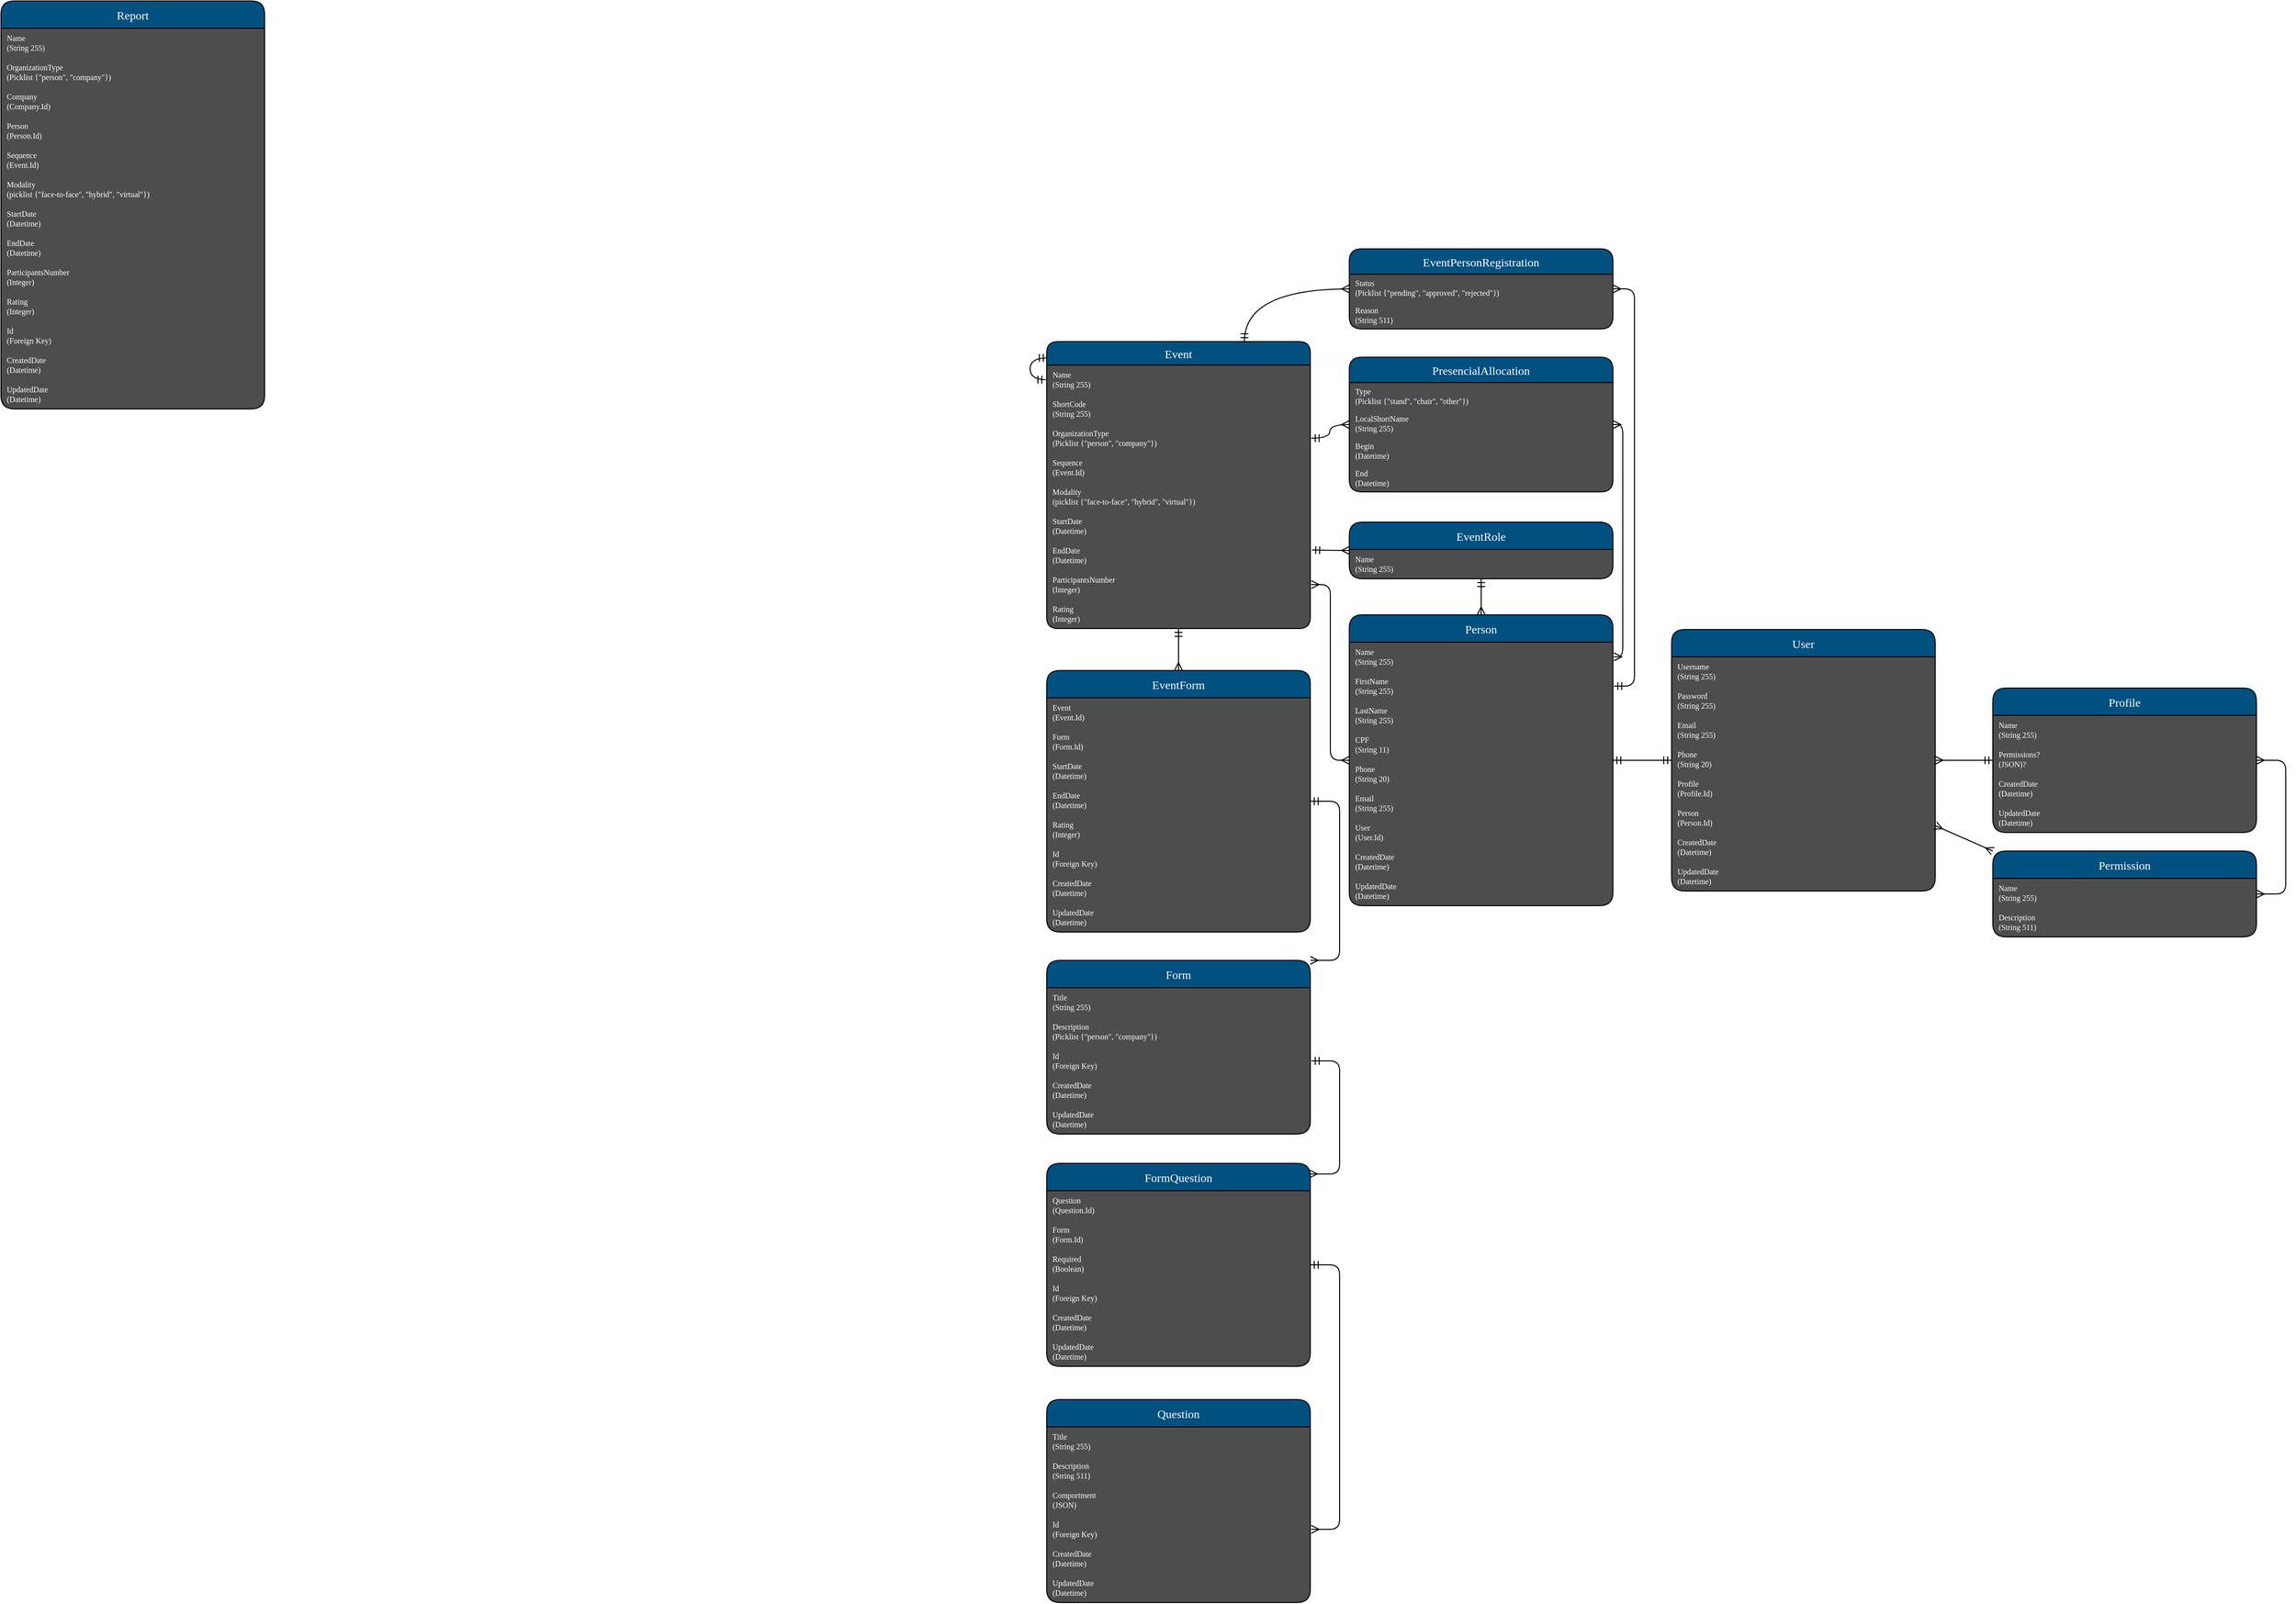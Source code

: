 <mxfile version="15.4.0" type="device"><diagram id="2RxAkkyaNp8jyeh-AXy4" name="Page-1"><mxGraphModel dx="5103" dy="2877" grid="0" gridSize="10" guides="1" tooltips="1" connect="1" arrows="1" fold="1" page="1" pageScale="1" pageWidth="520" pageHeight="500" math="0" shadow="0"><root><mxCell id="0"/><mxCell id="1" parent="0"/><mxCell id="4" value="Event" style="swimlane;fontStyle=0;childLayout=stackLayout;horizontal=1;startSize=24;horizontalStack=0;resizeParent=1;resizeParentMax=0;resizeLast=0;collapsible=1;marginBottom=0;autosize=1;fixDash=0;snapToPoint=1;overflow=visible;glass=0;shadow=0;rounded=1;sketch=0;swimlaneLine=1;align=center;textDirection=ltr;labelBackgroundColor=none;arcSize=16;backgroundOutline=0;treeFolding=0;treeMoving=0;comic=0;fontFamily=Lucida Console;spacingTop=0;labelPadding=0;swimlaneFillColor=#4D4D4D;fillColor=#005080;fontColor=#FFFFFF;" parent="1" vertex="1"><mxGeometry x="156" y="-110" width="270" height="294" as="geometry"><mxRectangle x="-383" y="201" width="63" height="24" as="alternateBounds"/></mxGeometry></mxCell><mxCell id="5" value="Name&#10;(String 255)" style="text;strokeColor=none;fillColor=none;align=left;verticalAlign=middle;spacingLeft=4;spacingRight=4;overflow=hidden;points=[[0,0.5],[1,0.5]];portConstraint=eastwest;rotatable=0;whiteSpace=wrap;resizeHeight=0;autosize=1;imageAspect=0;fontFamily=Lucida Console;rounded=0;glass=0;shadow=0;sketch=0;perimeterSpacing=1;spacingTop=2;spacingBottom=2;labelBorderColor=none;labelBackgroundColor=none;fontSize=8;metaEdit=0;backgroundOutline=0;fontColor=#FFFFFF;" parent="4" vertex="1"><mxGeometry y="24" width="270" height="30" as="geometry"/></mxCell><mxCell id="76" value="ShortCode&#10;(String 255)" style="text;strokeColor=none;fillColor=none;align=left;verticalAlign=middle;spacingLeft=4;spacingRight=4;overflow=hidden;points=[[0,0.5],[1,0.5]];portConstraint=eastwest;rotatable=0;whiteSpace=wrap;resizeHeight=0;autosize=1;imageAspect=0;fontFamily=Lucida Console;rounded=0;glass=0;shadow=0;sketch=0;perimeterSpacing=1;spacingTop=2;spacingBottom=2;labelBorderColor=none;labelBackgroundColor=none;fontSize=8;metaEdit=0;backgroundOutline=0;fontColor=#FFFFFF;" parent="4" vertex="1"><mxGeometry y="54" width="270" height="30" as="geometry"/></mxCell><mxCell id="6" value="OrganizationType&#10;(Picklist {&quot;person&quot;, &quot;company&quot;})" style="text;strokeColor=none;fillColor=none;align=left;verticalAlign=middle;spacingLeft=4;spacingRight=4;overflow=hidden;points=[[0,0.5],[1,0.5]];portConstraint=eastwest;rotatable=0;whiteSpace=wrap;resizeHeight=0;autosize=1;imageAspect=0;fontFamily=Lucida Console;rounded=0;glass=0;shadow=0;sketch=0;perimeterSpacing=1;spacingTop=2;spacingBottom=2;labelBorderColor=none;labelBackgroundColor=none;fontSize=8;metaEdit=0;backgroundOutline=0;fontColor=#FFFFFF;" parent="4" vertex="1"><mxGeometry y="84" width="270" height="30" as="geometry"/></mxCell><mxCell id="7" value="Sequence&#10;(Event.Id)" style="text;strokeColor=none;fillColor=none;align=left;verticalAlign=middle;spacingLeft=4;spacingRight=4;overflow=hidden;points=[[0,0.5],[1,0.5]];portConstraint=eastwest;rotatable=0;whiteSpace=wrap;resizeHeight=0;autosize=1;imageAspect=0;fontFamily=Lucida Console;rounded=0;glass=0;shadow=0;sketch=0;perimeterSpacing=1;spacingTop=2;spacingBottom=2;labelBorderColor=none;labelBackgroundColor=none;fontSize=8;metaEdit=0;backgroundOutline=0;fontColor=#FFFFFF;" parent="4" vertex="1"><mxGeometry y="114" width="270" height="30" as="geometry"/></mxCell><mxCell id="10" value="Modality&#10;(picklist {&quot;face-to-face&quot;, &quot;hybrid&quot;, &quot;virtual&quot;})" style="text;strokeColor=none;fillColor=none;align=left;verticalAlign=middle;spacingLeft=4;spacingRight=4;overflow=hidden;points=[[0,0.5],[1,0.5]];portConstraint=eastwest;rotatable=0;whiteSpace=wrap;expand=1;resizeHeight=0;autosize=1;imageAspect=0;fontFamily=Lucida Console;rounded=0;glass=0;shadow=0;sketch=0;perimeterSpacing=1;spacingTop=2;spacingBottom=2;labelBorderColor=none;labelBackgroundColor=none;fontSize=8;metaEdit=0;backgroundOutline=0;fontColor=#FFFFFF;" parent="4" vertex="1"><mxGeometry y="144" width="270" height="30" as="geometry"/></mxCell><mxCell id="11" value="StartDate&#10;(Datetime)" style="text;strokeColor=none;fillColor=none;align=left;verticalAlign=middle;spacingLeft=4;spacingRight=4;overflow=hidden;points=[[0,0.5],[1,0.5]];portConstraint=eastwest;rotatable=0;whiteSpace=wrap;resizeHeight=0;autosize=1;imageAspect=0;fontFamily=Lucida Console;rounded=0;glass=0;shadow=0;sketch=0;perimeterSpacing=1;spacingTop=2;spacingBottom=2;labelBorderColor=none;labelBackgroundColor=none;fontSize=8;metaEdit=0;backgroundOutline=0;fontColor=#FFFFFF;" parent="4" vertex="1"><mxGeometry y="174" width="270" height="30" as="geometry"/></mxCell><mxCell id="12" value="EndDate&#10;(Datetime)" style="text;strokeColor=none;fillColor=none;align=left;verticalAlign=middle;spacingLeft=4;spacingRight=4;overflow=hidden;points=[[0,0.5],[1,0.5]];portConstraint=eastwest;rotatable=0;whiteSpace=wrap;resizeHeight=0;autosize=1;imageAspect=0;fontFamily=Lucida Console;rounded=0;glass=0;shadow=0;sketch=0;perimeterSpacing=1;spacingTop=2;spacingBottom=2;labelBorderColor=none;labelBackgroundColor=none;fontSize=8;metaEdit=0;backgroundOutline=0;fontColor=#FFFFFF;" parent="4" vertex="1"><mxGeometry y="204" width="270" height="30" as="geometry"/></mxCell><mxCell id="16" value="ParticipantsNumber&#10;(Integer)" style="text;strokeColor=none;fillColor=none;align=left;verticalAlign=middle;spacingLeft=4;spacingRight=4;overflow=hidden;points=[[0,0.5],[1,0.5]];portConstraint=eastwest;rotatable=0;whiteSpace=wrap;resizeHeight=0;autosize=1;imageAspect=0;fontFamily=Lucida Console;rounded=0;glass=0;shadow=0;sketch=0;perimeterSpacing=1;spacingTop=2;spacingBottom=2;labelBorderColor=none;labelBackgroundColor=none;fontSize=8;metaEdit=0;backgroundOutline=0;fontColor=#FFFFFF;" parent="4" vertex="1"><mxGeometry y="234" width="270" height="30" as="geometry"/></mxCell><mxCell id="17" value="Rating&#10;(Integer)" style="text;strokeColor=none;fillColor=none;align=left;verticalAlign=middle;spacingLeft=4;spacingRight=4;overflow=hidden;points=[[0,0.5],[1,0.5]];portConstraint=eastwest;rotatable=0;whiteSpace=wrap;resizeHeight=0;autosize=1;imageAspect=0;fontFamily=Lucida Console;rounded=0;glass=0;shadow=0;sketch=0;perimeterSpacing=1;spacingTop=2;spacingBottom=2;labelBorderColor=none;labelBackgroundColor=none;fontSize=8;metaEdit=0;backgroundOutline=0;fontColor=#FFFFFF;" parent="4" vertex="1"><mxGeometry y="264" width="270" height="30" as="geometry"/></mxCell><mxCell id="238" style="edgeStyle=orthogonalEdgeStyle;html=1;startArrow=ERmandOne;startFill=0;endArrow=ERmandOne;endFill=0;entryX=0.002;entryY=0.057;entryDx=0;entryDy=0;entryPerimeter=0;exitX=0;exitY=0.5;exitDx=0;exitDy=0;curved=1;fontColor=#FFFFFF;" parent="4" source="5" target="4" edge="1"><mxGeometry relative="1" as="geometry"><Array as="points"><mxPoint x="-17" y="39"/><mxPoint x="-17" y="17"/></Array></mxGeometry></mxCell><mxCell id="20" value="Person" style="swimlane;fontStyle=0;childLayout=stackLayout;horizontal=1;startSize=28;horizontalStack=0;resizeParent=1;resizeParentMax=0;resizeLast=0;collapsible=1;marginBottom=0;autosize=1;fixDash=0;snapToPoint=1;overflow=visible;glass=0;shadow=0;rounded=1;sketch=0;swimlaneLine=1;align=center;textDirection=ltr;labelBackgroundColor=none;arcSize=16;backgroundOutline=0;treeFolding=0;treeMoving=0;comic=0;fontFamily=Lucida Console;spacingTop=0;labelPadding=0;swimlaneFillColor=#4D4D4D;fillColor=#005080;fontColor=#FFFFFF;" parent="1" vertex="1"><mxGeometry x="465.91" y="170" width="270" height="298" as="geometry"/></mxCell><mxCell id="21" value="Name&#10;(String 255)" style="text;strokeColor=none;fillColor=none;align=left;verticalAlign=middle;spacingLeft=4;spacingRight=4;overflow=hidden;points=[[0,0.5],[1,0.5]];portConstraint=eastwest;rotatable=0;whiteSpace=wrap;resizeHeight=0;autosize=1;imageAspect=0;fontFamily=Lucida Console;rounded=0;glass=0;shadow=0;sketch=0;perimeterSpacing=1;spacingTop=2;spacingBottom=2;labelBorderColor=none;labelBackgroundColor=none;fontSize=8;metaEdit=0;backgroundOutline=0;fontColor=#FFFFFF;" parent="20" vertex="1"><mxGeometry y="28" width="270" height="30" as="geometry"/></mxCell><mxCell id="22" value="FirstName&#10;(String 255)" style="text;strokeColor=none;fillColor=none;align=left;verticalAlign=middle;spacingLeft=4;spacingRight=4;overflow=hidden;points=[[0,0.5],[1,0.5]];portConstraint=eastwest;rotatable=0;whiteSpace=wrap;resizeHeight=0;autosize=1;imageAspect=0;fontFamily=Lucida Console;rounded=0;glass=0;shadow=0;sketch=0;perimeterSpacing=1;spacingTop=2;spacingBottom=2;labelBorderColor=none;labelBackgroundColor=none;fontSize=8;metaEdit=0;backgroundOutline=0;fontColor=#FFFFFF;" parent="20" vertex="1"><mxGeometry y="58" width="270" height="30" as="geometry"/></mxCell><mxCell id="23" value="LastName&#10;(String 255)" style="text;strokeColor=none;fillColor=none;align=left;verticalAlign=middle;spacingLeft=4;spacingRight=4;overflow=hidden;points=[[0,0.5],[1,0.5]];portConstraint=eastwest;rotatable=0;whiteSpace=wrap;resizeHeight=0;autosize=1;imageAspect=0;fontFamily=Lucida Console;rounded=0;glass=0;shadow=0;sketch=0;perimeterSpacing=1;spacingTop=2;spacingBottom=2;labelBorderColor=none;labelBackgroundColor=none;fontSize=8;metaEdit=0;backgroundOutline=0;fontColor=#FFFFFF;" parent="20" vertex="1"><mxGeometry y="88" width="270" height="30" as="geometry"/></mxCell><mxCell id="24" value="CPF&#10;(String 11)" style="text;strokeColor=none;fillColor=none;align=left;verticalAlign=middle;spacingLeft=4;spacingRight=4;overflow=hidden;points=[[0,0.5],[1,0.5]];portConstraint=eastwest;rotatable=0;whiteSpace=wrap;resizeHeight=0;autosize=1;imageAspect=0;fontFamily=Lucida Console;rounded=0;glass=0;shadow=0;sketch=0;perimeterSpacing=1;spacingTop=2;spacingBottom=2;labelBorderColor=none;labelBackgroundColor=none;fontSize=8;metaEdit=0;backgroundOutline=0;fontColor=#FFFFFF;" parent="20" vertex="1"><mxGeometry y="118" width="270" height="30" as="geometry"/></mxCell><mxCell id="25" value="Phone&#10;(String 20)" style="text;strokeColor=none;fillColor=none;align=left;verticalAlign=middle;spacingLeft=4;spacingRight=4;overflow=hidden;points=[[0,0.5],[1,0.5]];portConstraint=eastwest;rotatable=0;whiteSpace=wrap;resizeHeight=0;autosize=1;imageAspect=0;fontFamily=Lucida Console;rounded=0;glass=0;shadow=0;sketch=0;perimeterSpacing=1;spacingTop=2;spacingBottom=2;labelBorderColor=none;labelBackgroundColor=none;fontSize=8;metaEdit=0;backgroundOutline=0;fontColor=#FFFFFF;" parent="20" vertex="1"><mxGeometry y="148" width="270" height="30" as="geometry"/></mxCell><mxCell id="26" value="Email&#10;(String 255)" style="text;strokeColor=none;fillColor=none;align=left;verticalAlign=middle;spacingLeft=4;spacingRight=4;overflow=hidden;points=[[0,0.5],[1,0.5]];portConstraint=eastwest;rotatable=0;whiteSpace=wrap;expand=1;resizeHeight=0;autosize=1;imageAspect=0;fontFamily=Lucida Console;rounded=0;glass=0;shadow=0;sketch=0;perimeterSpacing=1;spacingTop=2;spacingBottom=2;labelBorderColor=none;labelBackgroundColor=none;fontSize=8;metaEdit=0;backgroundOutline=0;fontColor=#FFFFFF;" parent="20" vertex="1"><mxGeometry y="178" width="270" height="30" as="geometry"/></mxCell><mxCell id="165" value="User&#10;(User.Id)" style="text;strokeColor=none;fillColor=none;align=left;verticalAlign=middle;spacingLeft=4;spacingRight=4;overflow=hidden;points=[[0,0.5],[1,0.5]];portConstraint=eastwest;rotatable=0;whiteSpace=wrap;expand=1;resizeHeight=0;autosize=1;imageAspect=0;fontFamily=Lucida Console;rounded=0;glass=0;shadow=0;sketch=0;perimeterSpacing=1;spacingTop=2;spacingBottom=2;labelBorderColor=none;labelBackgroundColor=none;fontSize=8;metaEdit=0;backgroundOutline=0;fontColor=#FFFFFF;" parent="20" vertex="1"><mxGeometry y="208" width="270" height="30" as="geometry"/></mxCell><mxCell id="32" value="CreatedDate&#10;(Datetime)" style="text;strokeColor=none;fillColor=none;align=left;verticalAlign=middle;spacingLeft=4;spacingRight=4;overflow=hidden;points=[[0,0.5],[1,0.5]];portConstraint=eastwest;rotatable=0;whiteSpace=wrap;resizeHeight=0;autosize=1;imageAspect=0;fontFamily=Lucida Console;rounded=0;glass=0;shadow=0;sketch=0;perimeterSpacing=1;spacingTop=2;spacingBottom=2;labelBorderColor=none;labelBackgroundColor=none;fontSize=8;metaEdit=0;backgroundOutline=0;fontColor=#FFFFFF;" parent="20" vertex="1"><mxGeometry y="238" width="270" height="30" as="geometry"/></mxCell><mxCell id="33" value="UpdatedDate&#10;(Datetime)" style="text;strokeColor=none;fillColor=none;align=left;verticalAlign=middle;spacingLeft=4;spacingRight=4;overflow=hidden;points=[[0,0.5],[1,0.5]];portConstraint=eastwest;rotatable=0;whiteSpace=wrap;resizeHeight=0;autosize=1;imageAspect=0;fontFamily=Lucida Console;rounded=0;glass=0;shadow=0;sketch=0;perimeterSpacing=1;spacingTop=2;spacingBottom=2;labelBorderColor=none;labelBackgroundColor=none;fontSize=8;metaEdit=0;backgroundOutline=0;fontColor=#FFFFFF;" parent="20" vertex="1"><mxGeometry y="268" width="270" height="30" as="geometry"/></mxCell><mxCell id="34" value="User" style="swimlane;fontStyle=0;childLayout=stackLayout;horizontal=1;startSize=28;horizontalStack=0;resizeParent=1;resizeParentMax=0;resizeLast=0;collapsible=1;marginBottom=0;autosize=1;fixDash=0;snapToPoint=1;overflow=visible;glass=0;shadow=0;rounded=1;sketch=0;swimlaneLine=1;align=center;textDirection=ltr;labelBackgroundColor=none;arcSize=16;backgroundOutline=0;treeFolding=0;treeMoving=0;comic=0;fontFamily=Lucida Console;spacingTop=0;labelPadding=0;swimlaneFillColor=#4D4D4D;fillColor=#005080;fontColor=#FFFFFF;" parent="1" vertex="1"><mxGeometry x="796" y="185" width="270" height="268" as="geometry"/></mxCell><mxCell id="35" value="Username&#10;(String 255)" style="text;strokeColor=none;fillColor=none;align=left;verticalAlign=middle;spacingLeft=4;spacingRight=4;overflow=hidden;points=[[0,0.5],[1,0.5]];portConstraint=eastwest;rotatable=0;whiteSpace=wrap;resizeHeight=0;autosize=1;imageAspect=0;fontFamily=Lucida Console;rounded=0;glass=0;shadow=0;sketch=0;perimeterSpacing=1;spacingTop=2;spacingBottom=2;labelBorderColor=none;labelBackgroundColor=none;fontSize=8;metaEdit=0;backgroundOutline=0;fontColor=#FFFFFF;" parent="34" vertex="1"><mxGeometry y="28" width="270" height="30" as="geometry"/></mxCell><mxCell id="36" value="Password&#10;(String 255)" style="text;strokeColor=none;fillColor=none;align=left;verticalAlign=middle;spacingLeft=4;spacingRight=4;overflow=hidden;points=[[0,0.5],[1,0.5]];portConstraint=eastwest;rotatable=0;whiteSpace=wrap;resizeHeight=0;autosize=1;imageAspect=0;fontFamily=Lucida Console;rounded=0;glass=0;shadow=0;sketch=0;perimeterSpacing=1;spacingTop=2;spacingBottom=2;labelBorderColor=none;labelBackgroundColor=none;fontSize=8;metaEdit=0;backgroundOutline=0;fontColor=#FFFFFF;" parent="34" vertex="1"><mxGeometry y="58" width="270" height="30" as="geometry"/></mxCell><mxCell id="37" value="Email&#10;(String 255)" style="text;strokeColor=none;fillColor=none;align=left;verticalAlign=middle;spacingLeft=4;spacingRight=4;overflow=hidden;points=[[0,0.5],[1,0.5]];portConstraint=eastwest;rotatable=0;whiteSpace=wrap;resizeHeight=0;autosize=1;imageAspect=0;fontFamily=Lucida Console;rounded=0;glass=0;shadow=0;sketch=0;perimeterSpacing=1;spacingTop=2;spacingBottom=2;labelBorderColor=none;labelBackgroundColor=none;fontSize=8;metaEdit=0;backgroundOutline=0;fontColor=#FFFFFF;" parent="34" vertex="1"><mxGeometry y="88" width="270" height="30" as="geometry"/></mxCell><mxCell id="39" value="Phone&#10;(String 20)" style="text;strokeColor=none;fillColor=none;align=left;verticalAlign=middle;spacingLeft=4;spacingRight=4;overflow=hidden;points=[[0,0.5],[1,0.5]];portConstraint=eastwest;rotatable=0;whiteSpace=wrap;resizeHeight=0;autosize=1;imageAspect=0;fontFamily=Lucida Console;rounded=0;glass=0;shadow=0;sketch=0;perimeterSpacing=1;spacingTop=2;spacingBottom=2;labelBorderColor=none;labelBackgroundColor=none;fontSize=8;metaEdit=0;backgroundOutline=0;fontColor=#FFFFFF;" parent="34" vertex="1"><mxGeometry y="118" width="270" height="30" as="geometry"/></mxCell><mxCell id="44" value="Profile&#10;(Profile.Id)" style="text;strokeColor=none;fillColor=none;align=left;verticalAlign=middle;spacingLeft=4;spacingRight=4;overflow=hidden;points=[[0,0.5],[1,0.5]];portConstraint=eastwest;rotatable=0;whiteSpace=wrap;resizeHeight=0;autosize=1;imageAspect=0;fontFamily=Lucida Console;rounded=0;glass=0;shadow=0;sketch=0;perimeterSpacing=1;spacingTop=2;spacingBottom=2;labelBorderColor=none;labelBackgroundColor=none;fontSize=8;metaEdit=0;backgroundOutline=0;fontColor=#FFFFFF;" parent="34" vertex="1"><mxGeometry y="148" width="270" height="30" as="geometry"/></mxCell><mxCell id="167" value="Person&#10;(Person.Id)" style="text;strokeColor=none;fillColor=none;align=left;verticalAlign=middle;spacingLeft=4;spacingRight=4;overflow=hidden;points=[[0,0.5],[1,0.5]];portConstraint=eastwest;rotatable=0;whiteSpace=wrap;resizeHeight=0;autosize=1;imageAspect=0;fontFamily=Lucida Console;rounded=0;glass=0;shadow=0;sketch=0;perimeterSpacing=1;spacingTop=2;spacingBottom=2;labelBorderColor=none;labelBackgroundColor=none;fontSize=8;metaEdit=0;backgroundOutline=0;fontColor=#FFFFFF;" parent="34" vertex="1"><mxGeometry y="178" width="270" height="30" as="geometry"/></mxCell><mxCell id="42" value="CreatedDate&#10;(Datetime)" style="text;strokeColor=none;fillColor=none;align=left;verticalAlign=middle;spacingLeft=4;spacingRight=4;overflow=hidden;points=[[0,0.5],[1,0.5]];portConstraint=eastwest;rotatable=0;whiteSpace=wrap;resizeHeight=0;autosize=1;imageAspect=0;fontFamily=Lucida Console;rounded=0;glass=0;shadow=0;sketch=0;perimeterSpacing=1;spacingTop=2;spacingBottom=2;labelBorderColor=none;labelBackgroundColor=none;fontSize=8;metaEdit=0;backgroundOutline=0;fontColor=#FFFFFF;" parent="34" vertex="1"><mxGeometry y="208" width="270" height="30" as="geometry"/></mxCell><mxCell id="43" value="UpdatedDate&#10;(Datetime)" style="text;strokeColor=none;fillColor=none;align=left;verticalAlign=middle;spacingLeft=4;spacingRight=4;overflow=hidden;points=[[0,0.5],[1,0.5]];portConstraint=eastwest;rotatable=0;whiteSpace=wrap;resizeHeight=0;autosize=1;imageAspect=0;fontFamily=Lucida Console;rounded=0;glass=0;shadow=0;sketch=0;perimeterSpacing=1;spacingTop=2;spacingBottom=2;labelBorderColor=none;labelBackgroundColor=none;fontSize=8;metaEdit=0;backgroundOutline=0;fontColor=#FFFFFF;" parent="34" vertex="1"><mxGeometry y="238" width="270" height="30" as="geometry"/></mxCell><mxCell id="45" value="Profile" style="swimlane;fontStyle=0;childLayout=stackLayout;horizontal=1;startSize=28;horizontalStack=0;resizeParent=1;resizeParentMax=0;resizeLast=0;collapsible=1;marginBottom=0;autosize=1;fixDash=0;snapToPoint=1;overflow=visible;glass=0;shadow=0;rounded=1;sketch=0;swimlaneLine=1;align=center;textDirection=ltr;labelBackgroundColor=none;arcSize=16;backgroundOutline=0;treeFolding=0;treeMoving=0;comic=0;fontFamily=Lucida Console;spacingTop=0;labelPadding=0;swimlaneFillColor=#4D4D4D;fillColor=#005080;fontColor=#FFFFFF;" parent="1" vertex="1"><mxGeometry x="1125" y="245" width="270" height="148" as="geometry"><mxRectangle x="1188" y="380" width="78" height="28" as="alternateBounds"/></mxGeometry></mxCell><mxCell id="46" value="Name&#10;(String 255)" style="text;strokeColor=none;fillColor=none;align=left;verticalAlign=middle;spacingLeft=4;spacingRight=4;overflow=hidden;points=[[0,0.5],[1,0.5]];portConstraint=eastwest;rotatable=0;whiteSpace=wrap;resizeHeight=0;autosize=1;imageAspect=0;fontFamily=Lucida Console;rounded=0;glass=0;shadow=0;sketch=0;perimeterSpacing=1;spacingTop=2;spacingBottom=2;labelBorderColor=none;labelBackgroundColor=none;fontSize=8;metaEdit=0;backgroundOutline=0;fontColor=#FFFFFF;" parent="45" vertex="1"><mxGeometry y="28" width="270" height="30" as="geometry"/></mxCell><mxCell id="54" value="Permissions?&#10;(JSON)?" style="text;strokeColor=none;fillColor=none;align=left;verticalAlign=middle;spacingLeft=4;spacingRight=4;overflow=hidden;points=[[0,0.5],[1,0.5]];portConstraint=eastwest;rotatable=0;whiteSpace=wrap;resizeHeight=0;autosize=1;imageAspect=0;fontFamily=Lucida Console;rounded=0;glass=0;shadow=0;sketch=0;perimeterSpacing=1;spacingTop=2;spacingBottom=2;labelBorderColor=none;labelBackgroundColor=none;fontSize=8;metaEdit=0;backgroundOutline=0;fontColor=#FFFFFF;" parent="45" vertex="1"><mxGeometry y="58" width="270" height="30" as="geometry"/></mxCell><mxCell id="52" value="CreatedDate&#10;(Datetime)" style="text;strokeColor=none;fillColor=none;align=left;verticalAlign=middle;spacingLeft=4;spacingRight=4;overflow=hidden;points=[[0,0.5],[1,0.5]];portConstraint=eastwest;rotatable=0;whiteSpace=wrap;resizeHeight=0;autosize=1;imageAspect=0;fontFamily=Lucida Console;rounded=0;glass=0;shadow=0;sketch=0;perimeterSpacing=1;spacingTop=2;spacingBottom=2;labelBorderColor=none;labelBackgroundColor=none;fontSize=8;metaEdit=0;backgroundOutline=0;fontColor=#FFFFFF;" parent="45" vertex="1"><mxGeometry y="88" width="270" height="30" as="geometry"/></mxCell><mxCell id="53" value="UpdatedDate&#10;(Datetime)" style="text;strokeColor=none;fillColor=none;align=left;verticalAlign=middle;spacingLeft=4;spacingRight=4;overflow=hidden;points=[[0,0.5],[1,0.5]];portConstraint=eastwest;rotatable=0;whiteSpace=wrap;resizeHeight=0;autosize=1;imageAspect=0;fontFamily=Lucida Console;rounded=0;glass=0;shadow=0;sketch=0;perimeterSpacing=1;spacingTop=2;spacingBottom=2;labelBorderColor=none;labelBackgroundColor=none;fontSize=8;metaEdit=0;backgroundOutline=0;fontColor=#FFFFFF;" parent="45" vertex="1"><mxGeometry y="118" width="270" height="30" as="geometry"/></mxCell><mxCell id="62" value="Form" style="swimlane;fontStyle=0;childLayout=stackLayout;horizontal=1;startSize=28;horizontalStack=0;resizeParent=1;resizeParentMax=0;resizeLast=0;collapsible=1;marginBottom=0;autosize=1;fixDash=0;snapToPoint=1;overflow=visible;glass=0;shadow=0;rounded=1;sketch=0;swimlaneLine=1;align=center;textDirection=ltr;labelBackgroundColor=none;arcSize=16;backgroundOutline=0;treeFolding=0;treeMoving=0;comic=0;fontFamily=Lucida Console;spacingTop=0;labelPadding=0;swimlaneFillColor=#4D4D4D;fillColor=#005080;fontColor=#FFFFFF;" parent="1" vertex="1"><mxGeometry x="156" y="524" width="270" height="178" as="geometry"><mxRectangle x="-280" y="10" width="60" height="28" as="alternateBounds"/></mxGeometry></mxCell><mxCell id="63" value="Title&#10;(String 255)" style="text;strokeColor=none;fillColor=none;align=left;verticalAlign=middle;spacingLeft=4;spacingRight=4;overflow=hidden;points=[[0,0.5],[1,0.5]];portConstraint=eastwest;rotatable=0;whiteSpace=wrap;resizeHeight=0;autosize=1;imageAspect=0;fontFamily=Lucida Console;rounded=0;glass=0;shadow=0;sketch=0;perimeterSpacing=1;spacingTop=2;spacingBottom=2;labelBorderColor=none;labelBackgroundColor=none;fontSize=8;metaEdit=0;backgroundOutline=0;fontColor=#FFFFFF;" parent="62" vertex="1"><mxGeometry y="28" width="270" height="30" as="geometry"/></mxCell><mxCell id="64" value="Description&#10;(Picklist {&quot;person&quot;, &quot;company&quot;})" style="text;strokeColor=none;fillColor=none;align=left;verticalAlign=middle;spacingLeft=4;spacingRight=4;overflow=hidden;points=[[0,0.5],[1,0.5]];portConstraint=eastwest;rotatable=0;whiteSpace=wrap;resizeHeight=0;autosize=1;imageAspect=0;fontFamily=Lucida Console;rounded=0;glass=0;shadow=0;sketch=0;perimeterSpacing=1;spacingTop=2;spacingBottom=2;labelBorderColor=none;labelBackgroundColor=none;fontSize=8;metaEdit=0;backgroundOutline=0;fontColor=#FFFFFF;" parent="62" vertex="1"><mxGeometry y="58" width="270" height="30" as="geometry"/></mxCell><mxCell id="73" value="Id&#10;(Foreign Key)" style="text;strokeColor=none;fillColor=none;align=left;verticalAlign=middle;spacingLeft=4;spacingRight=4;overflow=hidden;points=[[0,0.5],[1,0.5]];portConstraint=eastwest;rotatable=0;whiteSpace=wrap;resizeHeight=0;autosize=1;imageAspect=0;fontFamily=Lucida Console;rounded=0;glass=0;shadow=0;sketch=0;perimeterSpacing=1;spacingTop=2;spacingBottom=2;labelBorderColor=none;labelBackgroundColor=none;fontSize=8;metaEdit=0;backgroundOutline=0;fontColor=#FFFFFF;" parent="62" vertex="1"><mxGeometry y="88" width="270" height="30" as="geometry"/></mxCell><mxCell id="74" value="CreatedDate&#10;(Datetime)" style="text;strokeColor=none;fillColor=none;align=left;verticalAlign=middle;spacingLeft=4;spacingRight=4;overflow=hidden;points=[[0,0.5],[1,0.5]];portConstraint=eastwest;rotatable=0;whiteSpace=wrap;resizeHeight=0;autosize=1;imageAspect=0;fontFamily=Lucida Console;rounded=0;glass=0;shadow=0;sketch=0;perimeterSpacing=1;spacingTop=2;spacingBottom=2;labelBorderColor=none;labelBackgroundColor=none;fontSize=8;metaEdit=0;backgroundOutline=0;fontColor=#FFFFFF;" parent="62" vertex="1"><mxGeometry y="118" width="270" height="30" as="geometry"/></mxCell><mxCell id="75" value="UpdatedDate&#10;(Datetime)" style="text;strokeColor=none;fillColor=none;align=left;verticalAlign=middle;spacingLeft=4;spacingRight=4;overflow=hidden;points=[[0,0.5],[1,0.5]];portConstraint=eastwest;rotatable=0;whiteSpace=wrap;resizeHeight=0;autosize=1;imageAspect=0;fontFamily=Lucida Console;rounded=0;glass=0;shadow=0;sketch=0;perimeterSpacing=1;spacingTop=2;spacingBottom=2;labelBorderColor=none;labelBackgroundColor=none;fontSize=8;metaEdit=0;backgroundOutline=0;fontColor=#FFFFFF;" parent="62" vertex="1"><mxGeometry y="148" width="270" height="30" as="geometry"/></mxCell><mxCell id="77" value="Question" style="swimlane;fontStyle=0;childLayout=stackLayout;horizontal=1;startSize=28;horizontalStack=0;resizeParent=1;resizeParentMax=0;resizeLast=0;collapsible=1;marginBottom=0;autosize=1;fixDash=0;snapToPoint=1;overflow=visible;glass=0;shadow=0;rounded=1;sketch=0;swimlaneLine=1;align=center;textDirection=ltr;labelBackgroundColor=none;arcSize=16;backgroundOutline=0;treeFolding=0;treeMoving=0;comic=0;fontFamily=Lucida Console;spacingTop=0;labelPadding=0;swimlaneFillColor=#4D4D4D;fillColor=#005080;fontColor=#FFFFFF;" parent="1" vertex="1"><mxGeometry x="156" y="974" width="270" height="208" as="geometry"><mxRectangle x="-590" y="338" width="90" height="28" as="alternateBounds"/></mxGeometry></mxCell><mxCell id="78" value="Title&#10;(String 255)" style="text;strokeColor=none;fillColor=none;align=left;verticalAlign=middle;spacingLeft=4;spacingRight=4;overflow=hidden;points=[[0,0.5],[1,0.5]];portConstraint=eastwest;rotatable=0;whiteSpace=wrap;resizeHeight=0;autosize=1;imageAspect=0;fontFamily=Lucida Console;rounded=0;glass=0;shadow=0;sketch=0;perimeterSpacing=1;spacingTop=2;spacingBottom=2;labelBorderColor=none;labelBackgroundColor=none;fontSize=8;metaEdit=0;backgroundOutline=0;fontColor=#FFFFFF;" parent="77" vertex="1"><mxGeometry y="28" width="270" height="30" as="geometry"/></mxCell><mxCell id="80" value="Description&#10;(String 511)" style="text;strokeColor=none;fillColor=none;align=left;verticalAlign=middle;spacingLeft=4;spacingRight=4;overflow=hidden;points=[[0,0.5],[1,0.5]];portConstraint=eastwest;rotatable=0;whiteSpace=wrap;resizeHeight=0;autosize=1;imageAspect=0;fontFamily=Lucida Console;rounded=0;glass=0;shadow=0;sketch=0;perimeterSpacing=1;spacingTop=2;spacingBottom=2;labelBorderColor=none;labelBackgroundColor=none;fontSize=8;metaEdit=0;backgroundOutline=0;fontColor=#FFFFFF;" parent="77" vertex="1"><mxGeometry y="58" width="270" height="30" as="geometry"/></mxCell><mxCell id="81" value="Comportment&#10;(JSON)" style="text;strokeColor=none;fillColor=none;align=left;verticalAlign=middle;spacingLeft=4;spacingRight=4;overflow=hidden;points=[[0,0.5],[1,0.5]];portConstraint=eastwest;rotatable=0;whiteSpace=wrap;resizeHeight=0;autosize=1;imageAspect=0;fontFamily=Lucida Console;rounded=0;glass=0;shadow=0;sketch=0;perimeterSpacing=1;spacingTop=2;spacingBottom=2;labelBorderColor=none;labelBackgroundColor=none;fontSize=8;metaEdit=0;backgroundOutline=0;fontColor=#FFFFFF;" parent="77" vertex="1"><mxGeometry y="88" width="270" height="30" as="geometry"/></mxCell><mxCell id="88" value="Id&#10;(Foreign Key)" style="text;strokeColor=none;fillColor=none;align=left;verticalAlign=middle;spacingLeft=4;spacingRight=4;overflow=hidden;points=[[0,0.5],[1,0.5]];portConstraint=eastwest;rotatable=0;whiteSpace=wrap;resizeHeight=0;autosize=1;imageAspect=0;fontFamily=Lucida Console;rounded=0;glass=0;shadow=0;sketch=0;perimeterSpacing=1;spacingTop=2;spacingBottom=2;labelBorderColor=none;labelBackgroundColor=none;fontSize=8;metaEdit=0;backgroundOutline=0;fontColor=#FFFFFF;" parent="77" vertex="1"><mxGeometry y="118" width="270" height="30" as="geometry"/></mxCell><mxCell id="89" value="CreatedDate&#10;(Datetime)" style="text;strokeColor=none;fillColor=none;align=left;verticalAlign=middle;spacingLeft=4;spacingRight=4;overflow=hidden;points=[[0,0.5],[1,0.5]];portConstraint=eastwest;rotatable=0;whiteSpace=wrap;resizeHeight=0;autosize=1;imageAspect=0;fontFamily=Lucida Console;rounded=0;glass=0;shadow=0;sketch=0;perimeterSpacing=1;spacingTop=2;spacingBottom=2;labelBorderColor=none;labelBackgroundColor=none;fontSize=8;metaEdit=0;backgroundOutline=0;fontColor=#FFFFFF;" parent="77" vertex="1"><mxGeometry y="148" width="270" height="30" as="geometry"/></mxCell><mxCell id="90" value="UpdatedDate&#10;(Datetime)" style="text;strokeColor=none;fillColor=none;align=left;verticalAlign=middle;spacingLeft=4;spacingRight=4;overflow=hidden;points=[[0,0.5],[1,0.5]];portConstraint=eastwest;rotatable=0;whiteSpace=wrap;resizeHeight=0;autosize=1;imageAspect=0;fontFamily=Lucida Console;rounded=0;glass=0;shadow=0;sketch=0;perimeterSpacing=1;spacingTop=2;spacingBottom=2;labelBorderColor=none;labelBackgroundColor=none;fontSize=8;metaEdit=0;backgroundOutline=0;fontColor=#FFFFFF;" parent="77" vertex="1"><mxGeometry y="178" width="270" height="30" as="geometry"/></mxCell><mxCell id="91" value="Report" style="swimlane;fontStyle=0;childLayout=stackLayout;horizontal=1;startSize=28;horizontalStack=0;resizeParent=1;resizeParentMax=0;resizeLast=0;collapsible=1;marginBottom=0;autosize=1;fixDash=0;snapToPoint=1;overflow=visible;glass=0;shadow=0;rounded=1;sketch=0;swimlaneLine=1;align=center;textDirection=ltr;labelBackgroundColor=none;arcSize=16;backgroundOutline=0;treeFolding=0;treeMoving=0;comic=0;fontFamily=Lucida Console;spacingTop=0;labelPadding=0;swimlaneFillColor=#4D4D4D;fillColor=#005080;fontColor=#FFFFFF;" parent="1" vertex="1"><mxGeometry x="-915" y="-459" width="270" height="418" as="geometry"/></mxCell><mxCell id="92" value="Name&#10;(String 255)" style="text;strokeColor=none;fillColor=none;align=left;verticalAlign=middle;spacingLeft=4;spacingRight=4;overflow=hidden;points=[[0,0.5],[1,0.5]];portConstraint=eastwest;rotatable=0;whiteSpace=wrap;resizeHeight=0;autosize=1;imageAspect=0;fontFamily=Lucida Console;rounded=0;glass=0;shadow=0;sketch=0;perimeterSpacing=1;spacingTop=2;spacingBottom=2;labelBorderColor=none;labelBackgroundColor=none;fontSize=8;metaEdit=0;backgroundOutline=0;fontColor=#FFFFFF;" parent="91" vertex="1"><mxGeometry y="28" width="270" height="30" as="geometry"/></mxCell><mxCell id="93" value="OrganizationType&#10;(Picklist {&quot;person&quot;, &quot;company&quot;})" style="text;strokeColor=none;fillColor=none;align=left;verticalAlign=middle;spacingLeft=4;spacingRight=4;overflow=hidden;points=[[0,0.5],[1,0.5]];portConstraint=eastwest;rotatable=0;whiteSpace=wrap;resizeHeight=0;autosize=1;imageAspect=0;fontFamily=Lucida Console;rounded=0;glass=0;shadow=0;sketch=0;perimeterSpacing=1;spacingTop=2;spacingBottom=2;labelBorderColor=none;labelBackgroundColor=none;fontSize=8;metaEdit=0;backgroundOutline=0;fontColor=#FFFFFF;" parent="91" vertex="1"><mxGeometry y="58" width="270" height="30" as="geometry"/></mxCell><mxCell id="94" value="Company&#10;(Company.Id)" style="text;strokeColor=none;fillColor=none;align=left;verticalAlign=middle;spacingLeft=4;spacingRight=4;overflow=hidden;points=[[0,0.5],[1,0.5]];portConstraint=eastwest;rotatable=0;whiteSpace=wrap;resizeHeight=0;autosize=1;imageAspect=0;fontFamily=Lucida Console;rounded=0;glass=0;shadow=0;sketch=0;perimeterSpacing=1;spacingTop=2;spacingBottom=2;labelBorderColor=none;labelBackgroundColor=none;fontSize=8;metaEdit=0;backgroundOutline=0;fontColor=#FFFFFF;" parent="91" vertex="1"><mxGeometry y="88" width="270" height="30" as="geometry"/></mxCell><mxCell id="95" value="Person&#10;(Person.Id)" style="text;strokeColor=none;fillColor=none;align=left;verticalAlign=middle;spacingLeft=4;spacingRight=4;overflow=hidden;points=[[0,0.5],[1,0.5]];portConstraint=eastwest;rotatable=0;whiteSpace=wrap;resizeHeight=0;autosize=1;imageAspect=0;fontFamily=Lucida Console;rounded=0;glass=0;shadow=0;sketch=0;perimeterSpacing=1;spacingTop=2;spacingBottom=2;labelBorderColor=none;labelBackgroundColor=none;fontSize=8;metaEdit=0;backgroundOutline=0;fontColor=#FFFFFF;" parent="91" vertex="1"><mxGeometry y="118" width="270" height="30" as="geometry"/></mxCell><mxCell id="96" value="Sequence&#10;(Event.Id)" style="text;strokeColor=none;fillColor=none;align=left;verticalAlign=middle;spacingLeft=4;spacingRight=4;overflow=hidden;points=[[0,0.5],[1,0.5]];portConstraint=eastwest;rotatable=0;whiteSpace=wrap;resizeHeight=0;autosize=1;imageAspect=0;fontFamily=Lucida Console;rounded=0;glass=0;shadow=0;sketch=0;perimeterSpacing=1;spacingTop=2;spacingBottom=2;labelBorderColor=none;labelBackgroundColor=none;fontSize=8;metaEdit=0;backgroundOutline=0;fontColor=#FFFFFF;" parent="91" vertex="1"><mxGeometry y="148" width="270" height="30" as="geometry"/></mxCell><mxCell id="97" value="Modality&#10;(picklist {&quot;face-to-face&quot;, &quot;hybrid&quot;, &quot;virtual&quot;})" style="text;strokeColor=none;fillColor=none;align=left;verticalAlign=middle;spacingLeft=4;spacingRight=4;overflow=hidden;points=[[0,0.5],[1,0.5]];portConstraint=eastwest;rotatable=0;whiteSpace=wrap;expand=1;resizeHeight=0;autosize=1;imageAspect=0;fontFamily=Lucida Console;rounded=0;glass=0;shadow=0;sketch=0;perimeterSpacing=1;spacingTop=2;spacingBottom=2;labelBorderColor=none;labelBackgroundColor=none;fontSize=8;metaEdit=0;backgroundOutline=0;fontColor=#FFFFFF;" parent="91" vertex="1"><mxGeometry y="178" width="270" height="30" as="geometry"/></mxCell><mxCell id="98" value="StartDate&#10;(Datetime)" style="text;strokeColor=none;fillColor=none;align=left;verticalAlign=middle;spacingLeft=4;spacingRight=4;overflow=hidden;points=[[0,0.5],[1,0.5]];portConstraint=eastwest;rotatable=0;whiteSpace=wrap;resizeHeight=0;autosize=1;imageAspect=0;fontFamily=Lucida Console;rounded=0;glass=0;shadow=0;sketch=0;perimeterSpacing=1;spacingTop=2;spacingBottom=2;labelBorderColor=none;labelBackgroundColor=none;fontSize=8;metaEdit=0;backgroundOutline=0;fontColor=#FFFFFF;" parent="91" vertex="1"><mxGeometry y="208" width="270" height="30" as="geometry"/></mxCell><mxCell id="99" value="EndDate&#10;(Datetime)" style="text;strokeColor=none;fillColor=none;align=left;verticalAlign=middle;spacingLeft=4;spacingRight=4;overflow=hidden;points=[[0,0.5],[1,0.5]];portConstraint=eastwest;rotatable=0;whiteSpace=wrap;resizeHeight=0;autosize=1;imageAspect=0;fontFamily=Lucida Console;rounded=0;glass=0;shadow=0;sketch=0;perimeterSpacing=1;spacingTop=2;spacingBottom=2;labelBorderColor=none;labelBackgroundColor=none;fontSize=8;metaEdit=0;backgroundOutline=0;fontColor=#FFFFFF;" parent="91" vertex="1"><mxGeometry y="238" width="270" height="30" as="geometry"/></mxCell><mxCell id="100" value="ParticipantsNumber&#10;(Integer)" style="text;strokeColor=none;fillColor=none;align=left;verticalAlign=middle;spacingLeft=4;spacingRight=4;overflow=hidden;points=[[0,0.5],[1,0.5]];portConstraint=eastwest;rotatable=0;whiteSpace=wrap;resizeHeight=0;autosize=1;imageAspect=0;fontFamily=Lucida Console;rounded=0;glass=0;shadow=0;sketch=0;perimeterSpacing=1;spacingTop=2;spacingBottom=2;labelBorderColor=none;labelBackgroundColor=none;fontSize=8;metaEdit=0;backgroundOutline=0;fontColor=#FFFFFF;" parent="91" vertex="1"><mxGeometry y="268" width="270" height="30" as="geometry"/></mxCell><mxCell id="101" value="Rating&#10;(Integer)" style="text;strokeColor=none;fillColor=none;align=left;verticalAlign=middle;spacingLeft=4;spacingRight=4;overflow=hidden;points=[[0,0.5],[1,0.5]];portConstraint=eastwest;rotatable=0;whiteSpace=wrap;resizeHeight=0;autosize=1;imageAspect=0;fontFamily=Lucida Console;rounded=0;glass=0;shadow=0;sketch=0;perimeterSpacing=1;spacingTop=2;spacingBottom=2;labelBorderColor=none;labelBackgroundColor=none;fontSize=8;metaEdit=0;backgroundOutline=0;fontColor=#FFFFFF;" parent="91" vertex="1"><mxGeometry y="298" width="270" height="30" as="geometry"/></mxCell><mxCell id="102" value="Id&#10;(Foreign Key)" style="text;strokeColor=none;fillColor=none;align=left;verticalAlign=middle;spacingLeft=4;spacingRight=4;overflow=hidden;points=[[0,0.5],[1,0.5]];portConstraint=eastwest;rotatable=0;whiteSpace=wrap;resizeHeight=0;autosize=1;imageAspect=0;fontFamily=Lucida Console;rounded=0;glass=0;shadow=0;sketch=0;perimeterSpacing=1;spacingTop=2;spacingBottom=2;labelBorderColor=none;labelBackgroundColor=none;fontSize=8;metaEdit=0;backgroundOutline=0;fontColor=#FFFFFF;" parent="91" vertex="1"><mxGeometry y="328" width="270" height="30" as="geometry"/></mxCell><mxCell id="103" value="CreatedDate&#10;(Datetime)" style="text;strokeColor=none;fillColor=none;align=left;verticalAlign=middle;spacingLeft=4;spacingRight=4;overflow=hidden;points=[[0,0.5],[1,0.5]];portConstraint=eastwest;rotatable=0;whiteSpace=wrap;resizeHeight=0;autosize=1;imageAspect=0;fontFamily=Lucida Console;rounded=0;glass=0;shadow=0;sketch=0;perimeterSpacing=1;spacingTop=2;spacingBottom=2;labelBorderColor=none;labelBackgroundColor=none;fontSize=8;metaEdit=0;backgroundOutline=0;fontColor=#FFFFFF;" parent="91" vertex="1"><mxGeometry y="358" width="270" height="30" as="geometry"/></mxCell><mxCell id="104" value="UpdatedDate&#10;(Datetime)" style="text;strokeColor=none;fillColor=none;align=left;verticalAlign=middle;spacingLeft=4;spacingRight=4;overflow=hidden;points=[[0,0.5],[1,0.5]];portConstraint=eastwest;rotatable=0;whiteSpace=wrap;resizeHeight=0;autosize=1;imageAspect=0;fontFamily=Lucida Console;rounded=0;glass=0;shadow=0;sketch=0;perimeterSpacing=1;spacingTop=2;spacingBottom=2;labelBorderColor=none;labelBackgroundColor=none;fontSize=8;metaEdit=0;backgroundOutline=0;fontColor=#FFFFFF;" parent="91" vertex="1"><mxGeometry y="388" width="270" height="30" as="geometry"/></mxCell><mxCell id="106" value="FormQuestion" style="swimlane;fontStyle=0;childLayout=stackLayout;horizontal=1;startSize=28;horizontalStack=0;resizeParent=1;resizeParentMax=0;resizeLast=0;collapsible=1;marginBottom=0;autosize=1;fixDash=0;snapToPoint=1;overflow=visible;glass=0;shadow=0;rounded=1;sketch=0;swimlaneLine=1;align=center;textDirection=ltr;labelBackgroundColor=none;arcSize=16;backgroundOutline=0;treeFolding=0;treeMoving=0;comic=0;fontFamily=Lucida Console;spacingTop=0;labelPadding=0;swimlaneFillColor=#4D4D4D;fillColor=#005080;fontColor=#FFFFFF;" parent="1" vertex="1"><mxGeometry x="156" y="732" width="270" height="208" as="geometry"><mxRectangle x="-590" y="80" width="120" height="28" as="alternateBounds"/></mxGeometry></mxCell><mxCell id="107" value="Question&#10;(Question.Id)" style="text;strokeColor=none;fillColor=none;align=left;verticalAlign=middle;spacingLeft=4;spacingRight=4;overflow=hidden;points=[[0,0.5],[1,0.5]];portConstraint=eastwest;rotatable=0;whiteSpace=wrap;resizeHeight=0;autosize=1;imageAspect=0;fontFamily=Lucida Console;rounded=0;glass=0;shadow=0;sketch=0;perimeterSpacing=1;spacingTop=2;spacingBottom=2;labelBorderColor=none;labelBackgroundColor=none;fontSize=8;metaEdit=0;backgroundOutline=0;fontColor=#FFFFFF;" parent="106" vertex="1"><mxGeometry y="28" width="270" height="30" as="geometry"/></mxCell><mxCell id="108" value="Form&#10;(Form.Id)" style="text;strokeColor=none;fillColor=none;align=left;verticalAlign=middle;spacingLeft=4;spacingRight=4;overflow=hidden;points=[[0,0.5],[1,0.5]];portConstraint=eastwest;rotatable=0;whiteSpace=wrap;resizeHeight=0;autosize=1;imageAspect=0;fontFamily=Lucida Console;rounded=0;glass=0;shadow=0;sketch=0;perimeterSpacing=1;spacingTop=2;spacingBottom=2;labelBorderColor=none;labelBackgroundColor=none;fontSize=8;metaEdit=0;backgroundOutline=0;fontColor=#FFFFFF;" parent="106" vertex="1"><mxGeometry y="58" width="270" height="30" as="geometry"/></mxCell><mxCell id="109" value="Required&#10;(Boolean)" style="text;strokeColor=none;fillColor=none;align=left;verticalAlign=middle;spacingLeft=4;spacingRight=4;overflow=hidden;points=[[0,0.5],[1,0.5]];portConstraint=eastwest;rotatable=0;whiteSpace=wrap;resizeHeight=0;autosize=1;imageAspect=0;fontFamily=Lucida Console;rounded=0;glass=0;shadow=0;sketch=0;perimeterSpacing=1;spacingTop=2;spacingBottom=2;labelBorderColor=none;labelBackgroundColor=none;fontSize=8;metaEdit=0;backgroundOutline=0;fontColor=#FFFFFF;" parent="106" vertex="1"><mxGeometry y="88" width="270" height="30" as="geometry"/></mxCell><mxCell id="111" value="Id&#10;(Foreign Key)" style="text;strokeColor=none;fillColor=none;align=left;verticalAlign=middle;spacingLeft=4;spacingRight=4;overflow=hidden;points=[[0,0.5],[1,0.5]];portConstraint=eastwest;rotatable=0;whiteSpace=wrap;resizeHeight=0;autosize=1;imageAspect=0;fontFamily=Lucida Console;rounded=0;glass=0;shadow=0;sketch=0;perimeterSpacing=1;spacingTop=2;spacingBottom=2;labelBorderColor=none;labelBackgroundColor=none;fontSize=8;metaEdit=0;backgroundOutline=0;fontColor=#FFFFFF;" parent="106" vertex="1"><mxGeometry y="118" width="270" height="30" as="geometry"/></mxCell><mxCell id="112" value="CreatedDate&#10;(Datetime)" style="text;strokeColor=none;fillColor=none;align=left;verticalAlign=middle;spacingLeft=4;spacingRight=4;overflow=hidden;points=[[0,0.5],[1,0.5]];portConstraint=eastwest;rotatable=0;whiteSpace=wrap;resizeHeight=0;autosize=1;imageAspect=0;fontFamily=Lucida Console;rounded=0;glass=0;shadow=0;sketch=0;perimeterSpacing=1;spacingTop=2;spacingBottom=2;labelBorderColor=none;labelBackgroundColor=none;fontSize=8;metaEdit=0;backgroundOutline=0;fontColor=#FFFFFF;" parent="106" vertex="1"><mxGeometry y="148" width="270" height="30" as="geometry"/></mxCell><mxCell id="113" value="UpdatedDate&#10;(Datetime)" style="text;strokeColor=none;fillColor=none;align=left;verticalAlign=middle;spacingLeft=4;spacingRight=4;overflow=hidden;points=[[0,0.5],[1,0.5]];portConstraint=eastwest;rotatable=0;whiteSpace=wrap;resizeHeight=0;autosize=1;imageAspect=0;fontFamily=Lucida Console;rounded=0;glass=0;shadow=0;sketch=0;perimeterSpacing=1;spacingTop=2;spacingBottom=2;labelBorderColor=none;labelBackgroundColor=none;fontSize=8;metaEdit=0;backgroundOutline=0;fontColor=#FFFFFF;" parent="106" vertex="1"><mxGeometry y="178" width="270" height="30" as="geometry"/></mxCell><mxCell id="118" value="EventForm" style="swimlane;fontStyle=0;childLayout=stackLayout;horizontal=1;startSize=28;horizontalStack=0;resizeParent=1;resizeParentMax=0;resizeLast=0;collapsible=1;marginBottom=0;autosize=1;fixDash=0;snapToPoint=1;overflow=visible;glass=0;shadow=0;rounded=1;sketch=0;swimlaneLine=1;align=center;textDirection=ltr;labelBackgroundColor=none;arcSize=16;backgroundOutline=0;treeFolding=0;treeMoving=0;comic=0;fontFamily=Lucida Console;spacingTop=0;labelPadding=0;swimlaneFillColor=#4D4D4D;fillColor=#005080;fontColor=#FFFFFF;" parent="1" vertex="1"><mxGeometry x="156" y="227" width="270" height="268" as="geometry"><mxRectangle x="-280" y="10" width="60" height="28" as="alternateBounds"/></mxGeometry></mxCell><mxCell id="134" value="Event&#10;(Event.Id)" style="text;strokeColor=none;fillColor=none;align=left;verticalAlign=middle;spacingLeft=4;spacingRight=4;overflow=hidden;points=[[0,0.5],[1,0.5]];portConstraint=eastwest;rotatable=0;whiteSpace=wrap;resizeHeight=0;autosize=1;imageAspect=0;fontFamily=Lucida Console;rounded=0;glass=0;shadow=0;sketch=0;perimeterSpacing=1;spacingTop=2;spacingBottom=2;labelBorderColor=none;labelBackgroundColor=none;fontSize=8;metaEdit=0;backgroundOutline=0;fontColor=#FFFFFF;" parent="118" vertex="1"><mxGeometry y="28" width="270" height="30" as="geometry"/></mxCell><mxCell id="135" value="Form&#10;(Form.Id)" style="text;strokeColor=none;fillColor=none;align=left;verticalAlign=middle;spacingLeft=4;spacingRight=4;overflow=hidden;points=[[0,0.5],[1,0.5]];portConstraint=eastwest;rotatable=0;whiteSpace=wrap;resizeHeight=0;autosize=1;imageAspect=0;fontFamily=Lucida Console;rounded=0;glass=0;shadow=0;sketch=0;perimeterSpacing=1;spacingTop=2;spacingBottom=2;labelBorderColor=none;labelBackgroundColor=none;fontSize=8;metaEdit=0;backgroundOutline=0;fontColor=#FFFFFF;" parent="118" vertex="1"><mxGeometry y="58" width="270" height="30" as="geometry"/></mxCell><mxCell id="125" value="StartDate&#10;(Datetime)" style="text;strokeColor=none;fillColor=none;align=left;verticalAlign=middle;spacingLeft=4;spacingRight=4;overflow=hidden;points=[[0,0.5],[1,0.5]];portConstraint=eastwest;rotatable=0;whiteSpace=wrap;resizeHeight=0;autosize=1;imageAspect=0;fontFamily=Lucida Console;rounded=0;glass=0;shadow=0;sketch=0;perimeterSpacing=1;spacingTop=2;spacingBottom=2;labelBorderColor=none;labelBackgroundColor=none;fontSize=8;metaEdit=0;backgroundOutline=0;fontColor=#FFFFFF;" parent="118" vertex="1"><mxGeometry y="88" width="270" height="30" as="geometry"/></mxCell><mxCell id="126" value="EndDate&#10;(Datetime)" style="text;strokeColor=none;fillColor=none;align=left;verticalAlign=middle;spacingLeft=4;spacingRight=4;overflow=hidden;points=[[0,0.5],[1,0.5]];portConstraint=eastwest;rotatable=0;whiteSpace=wrap;resizeHeight=0;autosize=1;imageAspect=0;fontFamily=Lucida Console;rounded=0;glass=0;shadow=0;sketch=0;perimeterSpacing=1;spacingTop=2;spacingBottom=2;labelBorderColor=none;labelBackgroundColor=none;fontSize=8;metaEdit=0;backgroundOutline=0;fontColor=#FFFFFF;" parent="118" vertex="1"><mxGeometry y="118" width="270" height="30" as="geometry"/></mxCell><mxCell id="128" value="Rating&#10;(Integer)" style="text;strokeColor=none;fillColor=none;align=left;verticalAlign=middle;spacingLeft=4;spacingRight=4;overflow=hidden;points=[[0,0.5],[1,0.5]];portConstraint=eastwest;rotatable=0;whiteSpace=wrap;resizeHeight=0;autosize=1;imageAspect=0;fontFamily=Lucida Console;rounded=0;glass=0;shadow=0;sketch=0;perimeterSpacing=1;spacingTop=2;spacingBottom=2;labelBorderColor=none;labelBackgroundColor=none;fontSize=8;metaEdit=0;backgroundOutline=0;fontColor=#FFFFFF;" parent="118" vertex="1"><mxGeometry y="148" width="270" height="30" as="geometry"/></mxCell><mxCell id="129" value="Id&#10;(Foreign Key)" style="text;strokeColor=none;fillColor=none;align=left;verticalAlign=middle;spacingLeft=4;spacingRight=4;overflow=hidden;points=[[0,0.5],[1,0.5]];portConstraint=eastwest;rotatable=0;whiteSpace=wrap;resizeHeight=0;autosize=1;imageAspect=0;fontFamily=Lucida Console;rounded=0;glass=0;shadow=0;sketch=0;perimeterSpacing=1;spacingTop=2;spacingBottom=2;labelBorderColor=none;labelBackgroundColor=none;fontSize=8;metaEdit=0;backgroundOutline=0;fontColor=#FFFFFF;" parent="118" vertex="1"><mxGeometry y="178" width="270" height="30" as="geometry"/></mxCell><mxCell id="130" value="CreatedDate&#10;(Datetime)" style="text;strokeColor=none;fillColor=none;align=left;verticalAlign=middle;spacingLeft=4;spacingRight=4;overflow=hidden;points=[[0,0.5],[1,0.5]];portConstraint=eastwest;rotatable=0;whiteSpace=wrap;resizeHeight=0;autosize=1;imageAspect=0;fontFamily=Lucida Console;rounded=0;glass=0;shadow=0;sketch=0;perimeterSpacing=1;spacingTop=2;spacingBottom=2;labelBorderColor=none;labelBackgroundColor=none;fontSize=8;metaEdit=0;backgroundOutline=0;fontColor=#FFFFFF;" parent="118" vertex="1"><mxGeometry y="208" width="270" height="30" as="geometry"/></mxCell><mxCell id="131" value="UpdatedDate&#10;(Datetime)" style="text;strokeColor=none;fillColor=none;align=left;verticalAlign=middle;spacingLeft=4;spacingRight=4;overflow=hidden;points=[[0,0.5],[1,0.5]];portConstraint=eastwest;rotatable=0;whiteSpace=wrap;resizeHeight=0;autosize=1;imageAspect=0;fontFamily=Lucida Console;rounded=0;glass=0;shadow=0;sketch=0;perimeterSpacing=1;spacingTop=2;spacingBottom=2;labelBorderColor=none;labelBackgroundColor=none;fontSize=8;metaEdit=0;backgroundOutline=0;fontColor=#FFFFFF;" parent="118" vertex="1"><mxGeometry y="238" width="270" height="30" as="geometry"/></mxCell><mxCell id="132" style="edgeStyle=none;html=1;startArrow=ERmandOne;startFill=0;endArrow=ERmany;endFill=0;fontColor=#FFFFFF;" parent="1" source="4" target="118" edge="1"><mxGeometry relative="1" as="geometry"/></mxCell><mxCell id="151" value="EventRole" style="swimlane;fontStyle=0;childLayout=stackLayout;horizontal=1;startSize=28;horizontalStack=0;resizeParent=1;resizeParentMax=0;resizeLast=0;collapsible=1;marginBottom=0;autosize=1;fixDash=0;snapToPoint=1;overflow=visible;glass=0;shadow=0;rounded=1;sketch=0;swimlaneLine=1;align=center;textDirection=ltr;labelBackgroundColor=none;arcSize=16;backgroundOutline=0;treeFolding=0;treeMoving=0;comic=0;fontFamily=Lucida Console;spacingTop=0;labelPadding=0;swimlaneFillColor=#4D4D4D;fillColor=#005080;fontColor=#FFFFFF;" parent="1" vertex="1"><mxGeometry x="465.91" y="75" width="270" height="58" as="geometry"/></mxCell><mxCell id="152" value="Name&#10;(String 255)" style="text;strokeColor=none;fillColor=none;align=left;verticalAlign=middle;spacingLeft=4;spacingRight=4;overflow=hidden;points=[[0,0.5],[1,0.5]];portConstraint=eastwest;rotatable=0;whiteSpace=wrap;resizeHeight=0;autosize=1;imageAspect=0;fontFamily=Lucida Console;rounded=0;glass=0;shadow=0;sketch=0;perimeterSpacing=1;spacingTop=2;spacingBottom=2;labelBorderColor=none;labelBackgroundColor=none;fontSize=8;metaEdit=0;backgroundOutline=0;fontColor=#FFFFFF;" parent="151" vertex="1"><mxGeometry y="28" width="270" height="30" as="geometry"/></mxCell><mxCell id="161" style="edgeStyle=elbowEdgeStyle;html=1;startArrow=ERmany;startFill=0;endArrow=ERmandOne;endFill=0;entryX=1.002;entryY=0.33;entryDx=0;entryDy=0;entryPerimeter=0;fontColor=#FFFFFF;" parent="1" source="151" target="12" edge="1"><mxGeometry relative="1" as="geometry"><mxPoint x="467.91" y="430.966" as="sourcePoint"/></mxGeometry></mxCell><mxCell id="163" style="edgeStyle=orthogonalEdgeStyle;html=1;curved=1;startArrow=ERmany;startFill=0;endArrow=ERmandOne;endFill=0;fontColor=#FFFFFF;" parent="1" source="20" target="151" edge="1"><mxGeometry relative="1" as="geometry"><mxPoint x="740.91" y="209.034" as="targetPoint"/></mxGeometry></mxCell><mxCell id="164" style="edgeStyle=elbowEdgeStyle;html=1;endArrow=ERmany;endFill=0;startArrow=ERmany;startFill=0;exitX=1;exitY=0.5;exitDx=0;exitDy=0;fontColor=#FFFFFF;" parent="1" source="16" target="20" edge="1"><mxGeometry relative="1" as="geometry"><mxPoint x="735.979" y="164.069" as="sourcePoint"/><mxPoint x="871.91" y="127" as="targetPoint"/></mxGeometry></mxCell><mxCell id="166" style="html=1;jumpStyle=none;edgeStyle=entityRelationEdgeStyle;sketch=0;shadow=0;jumpSize=6;rounded=1;startArrow=ERmandOne;startFill=0;sourcePerimeterSpacing=0;endArrow=ERmandOne;endFill=0;fontColor=#FFFFFF;" parent="1" source="20" target="34" edge="1"><mxGeometry relative="1" as="geometry"/></mxCell><mxCell id="169" style="edgeStyle=entityRelationEdgeStyle;html=1;endArrow=ERmandOne;endFill=0;startArrow=ERmany;startFill=0;fontColor=#FFFFFF;" parent="1" source="34" target="45" edge="1"><mxGeometry relative="1" as="geometry"/></mxCell><mxCell id="171" style="edgeStyle=entityRelationEdgeStyle;html=1;startArrow=ERmandOne;startFill=0;endArrow=ERmany;endFill=0;entryX=1;entryY=0;entryDx=0;entryDy=0;fontColor=#FFFFFF;" parent="1" source="118" target="62" edge="1"><mxGeometry relative="1" as="geometry"/></mxCell><mxCell id="172" style="edgeStyle=entityRelationEdgeStyle;html=1;endArrow=ERmandOne;endFill=0;startArrow=ERmany;startFill=0;exitX=0.997;exitY=0.052;exitDx=0;exitDy=0;exitPerimeter=0;fontColor=#FFFFFF;" parent="1" source="106" target="73" edge="1"><mxGeometry relative="1" as="geometry"/></mxCell><mxCell id="173" style="edgeStyle=entityRelationEdgeStyle;html=1;startArrow=ERmandOne;startFill=0;endArrow=ERmany;endFill=0;fontColor=#FFFFFF;" parent="1" source="106" target="88" edge="1"><mxGeometry relative="1" as="geometry"/></mxCell><mxCell id="182" style="edgeStyle=orthogonalEdgeStyle;html=1;elbow=vertical;startArrow=ERmany;startFill=0;endArrow=ERmandOne;endFill=0;curved=1;entryX=0.75;entryY=0;entryDx=0;entryDy=0;fontColor=#FFFFFF;" parent="1" source="174" target="4" edge="1"><mxGeometry relative="1" as="geometry"><mxPoint x="468.91" y="-293" as="sourcePoint"/><mxPoint x="179.91" y="116" as="targetPoint"/></mxGeometry></mxCell><mxCell id="174" value="EventPersonRegistration" style="swimlane;fontStyle=0;childLayout=stackLayout;horizontal=1;startSize=26;horizontalStack=0;resizeParent=1;resizeParentMax=0;resizeLast=0;collapsible=1;marginBottom=0;autosize=1;fixDash=0;snapToPoint=1;overflow=visible;glass=0;shadow=0;rounded=1;sketch=0;swimlaneLine=1;align=center;textDirection=ltr;labelBackgroundColor=none;arcSize=16;backgroundOutline=0;treeFolding=0;treeMoving=0;comic=0;fontFamily=Lucida Console;spacingTop=0;labelPadding=0;swimlaneFillColor=#4D4D4D;fillColor=#005080;fontColor=#FFFFFF;" parent="1" vertex="1"><mxGeometry x="465.91" y="-205" width="270" height="82" as="geometry"/></mxCell><mxCell id="194" value="Status&#10;(Picklist {&quot;pending&quot;, &quot;approved&quot;, &quot;rejected&quot;})" style="text;strokeColor=none;fillColor=none;align=left;verticalAlign=middle;spacingLeft=4;spacingRight=4;overflow=hidden;points=[[0,0.5],[1,0.5]];portConstraint=eastwest;rotatable=0;whiteSpace=wrap;expand=1;resizeHeight=0;autosize=1;imageAspect=0;fontFamily=Lucida Console;rounded=0;glass=0;shadow=0;sketch=0;perimeterSpacing=1;spacingTop=2;spacingBottom=2;labelBorderColor=none;labelBackgroundColor=none;fontSize=8;metaEdit=0;backgroundOutline=0;fontColor=#FFFFFF;" parent="174" vertex="1"><mxGeometry y="26" width="270" height="28" as="geometry"/></mxCell><mxCell id="178" value="Reason&#10;(String 511)" style="text;strokeColor=none;fillColor=none;align=left;verticalAlign=middle;spacingLeft=4;spacingRight=4;overflow=hidden;points=[[0,0.5],[1,0.5]];portConstraint=eastwest;rotatable=0;whiteSpace=wrap;expand=1;resizeHeight=0;autosize=1;imageAspect=0;fontFamily=Lucida Console;rounded=0;glass=0;shadow=0;sketch=0;perimeterSpacing=1;spacingTop=2;spacingBottom=2;labelBorderColor=none;labelBackgroundColor=none;fontSize=8;metaEdit=0;backgroundOutline=0;fontColor=#FFFFFF;" parent="174" vertex="1"><mxGeometry y="54" width="270" height="28" as="geometry"/></mxCell><mxCell id="183" style="edgeStyle=elbowEdgeStyle;html=1;startArrow=ERmany;startFill=0;endArrow=ERmandOne;endFill=0;entryX=1;entryY=0.5;entryDx=0;entryDy=0;fontColor=#FFFFFF;" parent="1" source="174" target="22" edge="1"><mxGeometry relative="1" as="geometry"><mxPoint x="740.91" y="-323" as="sourcePoint"/><mxPoint x="871.91" y="127" as="targetPoint"/><Array as="points"><mxPoint x="758" y="52"/></Array></mxGeometry></mxCell><mxCell id="237" style="edgeStyle=none;html=1;startArrow=ERmany;startFill=0;endArrow=ERmany;endFill=0;fontColor=#FFFFFF;" parent="1" source="184" target="34" edge="1"><mxGeometry relative="1" as="geometry"/></mxCell><mxCell id="184" value="Permission" style="swimlane;fontStyle=0;childLayout=stackLayout;horizontal=1;startSize=28;horizontalStack=0;resizeParent=1;resizeParentMax=0;resizeLast=0;collapsible=1;marginBottom=0;autosize=1;fixDash=0;snapToPoint=1;overflow=visible;glass=0;shadow=0;rounded=1;sketch=0;swimlaneLine=1;align=center;textDirection=ltr;labelBackgroundColor=none;arcSize=16;backgroundOutline=0;treeFolding=0;treeMoving=0;comic=0;fontFamily=Lucida Console;spacingTop=0;labelPadding=0;swimlaneFillColor=#4D4D4D;fillColor=#005080;fontColor=#FFFFFF;" parent="1" vertex="1"><mxGeometry x="1125" y="412" width="270" height="88" as="geometry"/></mxCell><mxCell id="185" value="Name&#10;(String 255)" style="text;strokeColor=none;fillColor=none;align=left;verticalAlign=middle;spacingLeft=4;spacingRight=4;overflow=hidden;points=[[0,0.5],[1,0.5]];portConstraint=eastwest;rotatable=0;whiteSpace=wrap;resizeHeight=0;autosize=1;imageAspect=0;fontFamily=Lucida Console;rounded=0;glass=0;shadow=0;sketch=0;perimeterSpacing=1;spacingTop=2;spacingBottom=2;labelBorderColor=none;labelBackgroundColor=none;fontSize=8;metaEdit=0;backgroundOutline=0;fontColor=#FFFFFF;" parent="184" vertex="1"><mxGeometry y="28" width="270" height="30" as="geometry"/></mxCell><mxCell id="186" value="Description&#10;(String 511)" style="text;strokeColor=none;fillColor=none;align=left;verticalAlign=middle;spacingLeft=4;spacingRight=4;overflow=hidden;points=[[0,0.5],[1,0.5]];portConstraint=eastwest;rotatable=0;whiteSpace=wrap;resizeHeight=0;autosize=1;imageAspect=0;fontFamily=Lucida Console;rounded=0;glass=0;shadow=0;sketch=0;perimeterSpacing=1;spacingTop=2;spacingBottom=2;labelBorderColor=none;labelBackgroundColor=none;fontSize=8;metaEdit=0;backgroundOutline=0;fontColor=#FFFFFF;" parent="184" vertex="1"><mxGeometry y="58" width="270" height="30" as="geometry"/></mxCell><mxCell id="192" style="edgeStyle=entityRelationEdgeStyle;html=1;endArrow=ERmany;endFill=0;startArrow=ERmany;startFill=0;fontColor=#FFFFFF;" parent="1" source="45" target="184" edge="1"><mxGeometry relative="1" as="geometry"><mxPoint x="1725.034" y="288.69" as="sourcePoint"/></mxGeometry></mxCell><mxCell id="195" value="PresencialAllocation" style="swimlane;fontStyle=0;childLayout=stackLayout;horizontal=1;startSize=26;horizontalStack=0;resizeParent=1;resizeParentMax=0;resizeLast=0;collapsible=1;marginBottom=0;autosize=1;fixDash=0;snapToPoint=1;overflow=visible;glass=0;shadow=0;rounded=1;sketch=0;swimlaneLine=1;align=center;textDirection=ltr;labelBackgroundColor=none;arcSize=16;backgroundOutline=0;treeFolding=0;treeMoving=0;comic=0;fontFamily=Lucida Console;spacingTop=0;labelPadding=0;swimlaneFillColor=#4D4D4D;fillColor=#005080;fontColor=#FFFFFF;" parent="1" vertex="1"><mxGeometry x="465.91" y="-94" width="270" height="138" as="geometry"/></mxCell><mxCell id="196" value="Type&#10;(Picklist {&quot;stand&quot;, &quot;chair&quot;, &quot;other&quot;})" style="text;strokeColor=none;fillColor=none;align=left;verticalAlign=middle;spacingLeft=4;spacingRight=4;overflow=hidden;points=[[0,0.5],[1,0.5]];portConstraint=eastwest;rotatable=0;whiteSpace=wrap;resizeHeight=0;autosize=1;imageAspect=0;fontFamily=Lucida Console;rounded=0;glass=0;shadow=0;sketch=0;perimeterSpacing=1;spacingTop=2;spacingBottom=2;labelBorderColor=none;labelBackgroundColor=none;fontSize=8;metaEdit=0;backgroundOutline=0;fontColor=#FFFFFF;" parent="195" vertex="1"><mxGeometry y="26" width="270" height="28" as="geometry"/></mxCell><mxCell id="207" value="LocalShortName&#10;(String 255)" style="text;strokeColor=none;fillColor=none;align=left;verticalAlign=middle;spacingLeft=4;spacingRight=4;overflow=hidden;points=[[0,0.5],[1,0.5]];portConstraint=eastwest;rotatable=0;whiteSpace=wrap;resizeHeight=0;autosize=1;imageAspect=0;fontFamily=Lucida Console;rounded=0;glass=0;shadow=0;sketch=0;perimeterSpacing=1;spacingTop=2;spacingBottom=2;labelBorderColor=none;labelBackgroundColor=none;fontSize=8;metaEdit=0;backgroundOutline=0;fontColor=#FFFFFF;" parent="195" vertex="1"><mxGeometry y="54" width="270" height="28" as="geometry"/></mxCell><mxCell id="205" value="Begin&#10;(Datetime)" style="text;strokeColor=none;fillColor=none;align=left;verticalAlign=middle;spacingLeft=4;spacingRight=4;overflow=hidden;points=[[0,0.5],[1,0.5]];portConstraint=eastwest;rotatable=0;whiteSpace=wrap;resizeHeight=0;autosize=1;imageAspect=0;fontFamily=Lucida Console;rounded=0;glass=0;shadow=0;sketch=0;perimeterSpacing=1;spacingTop=2;spacingBottom=2;labelBorderColor=none;labelBackgroundColor=none;fontSize=8;metaEdit=0;backgroundOutline=0;fontColor=#FFFFFF;" parent="195" vertex="1"><mxGeometry y="82" width="270" height="28" as="geometry"/></mxCell><mxCell id="206" value="End&#10;(Datetime)" style="text;strokeColor=none;fillColor=none;align=left;verticalAlign=middle;spacingLeft=4;spacingRight=4;overflow=hidden;points=[[0,0.5],[1,0.5]];portConstraint=eastwest;rotatable=0;whiteSpace=wrap;resizeHeight=0;autosize=1;imageAspect=0;fontFamily=Lucida Console;rounded=0;glass=0;shadow=0;sketch=0;perimeterSpacing=1;spacingTop=2;spacingBottom=2;labelBorderColor=none;labelBackgroundColor=none;fontSize=8;metaEdit=0;backgroundOutline=0;fontColor=#FFFFFF;" parent="195" vertex="1"><mxGeometry y="110" width="270" height="28" as="geometry"/></mxCell><mxCell id="201" style="edgeStyle=elbowEdgeStyle;html=1;startArrow=ERmany;startFill=0;endArrow=ERmany;endFill=0;entryX=1;entryY=0.5;entryDx=0;entryDy=0;fontColor=#FFFFFF;" parent="1" source="195" target="21" edge="1"><mxGeometry relative="1" as="geometry"><Array as="points"><mxPoint x="746" y="180"/></Array></mxGeometry></mxCell><mxCell id="204" style="edgeStyle=orthogonalEdgeStyle;html=1;entryX=1;entryY=0.5;entryDx=0;entryDy=0;curved=1;startArrow=ERmany;startFill=0;endArrow=ERmandOne;endFill=0;fontColor=#FFFFFF;" parent="1" source="195" target="6" edge="1"><mxGeometry relative="1" as="geometry"><Array as="points"/></mxGeometry></mxCell></root></mxGraphModel></diagram></mxfile>